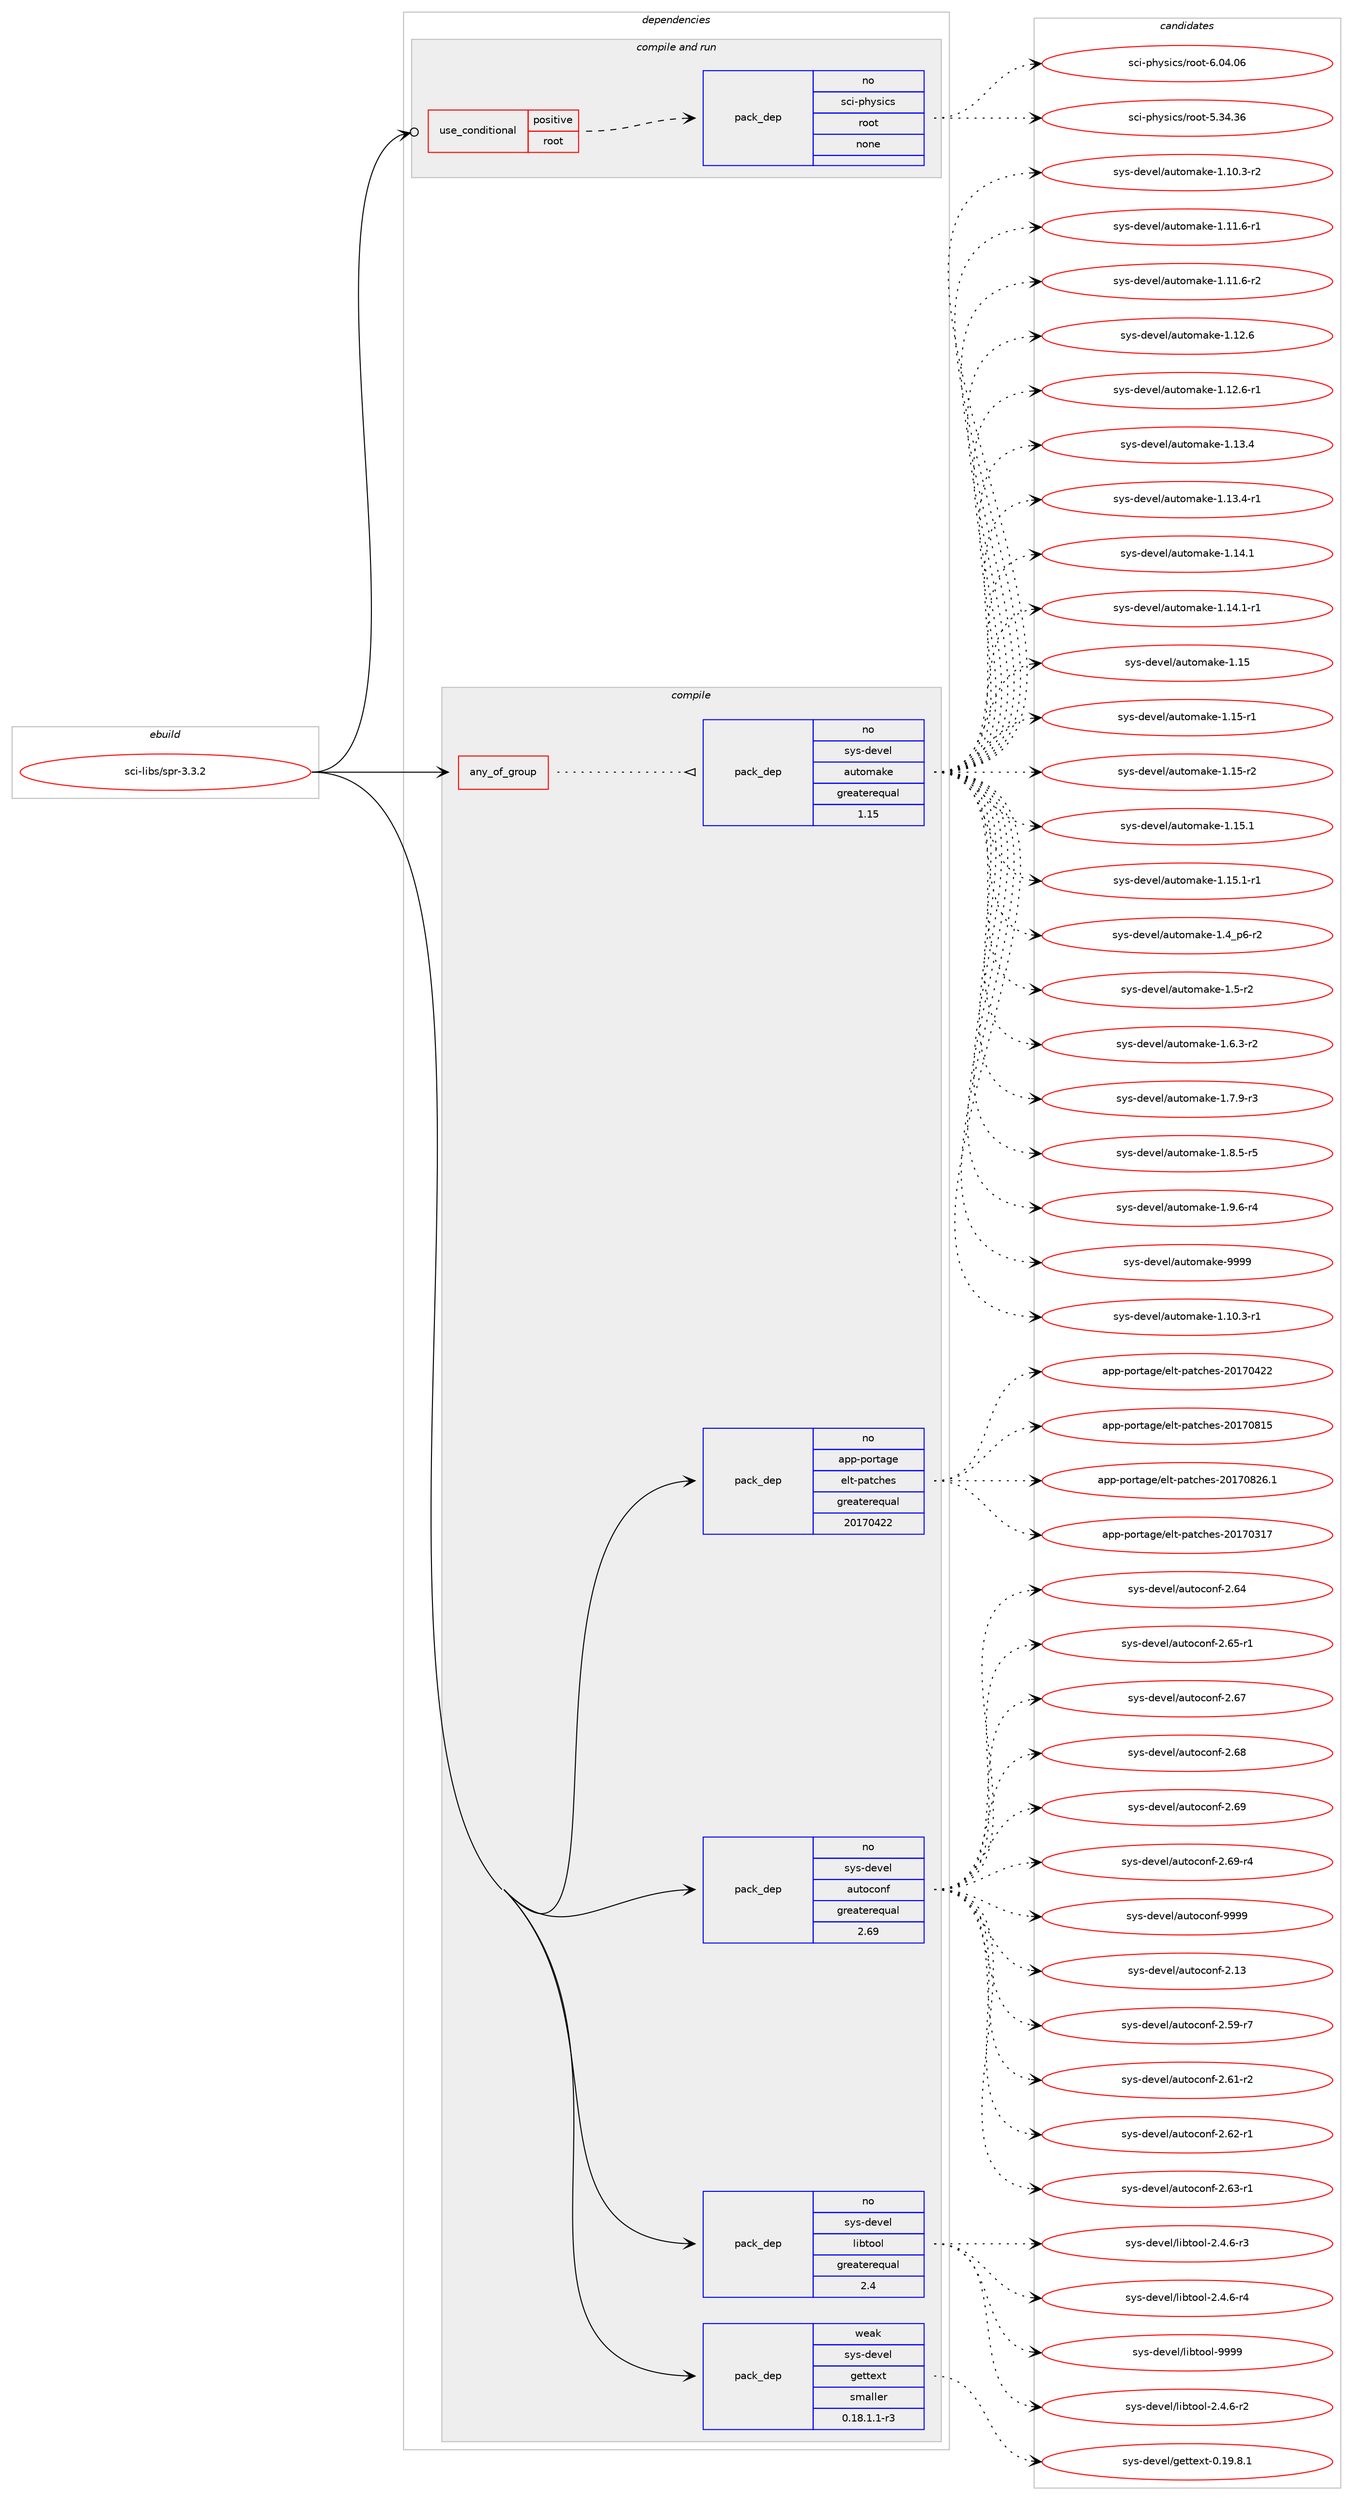 digraph prolog {

# *************
# Graph options
# *************

newrank=true;
concentrate=true;
compound=true;
graph [rankdir=LR,fontname=Helvetica,fontsize=10,ranksep=1.5];#, ranksep=2.5, nodesep=0.2];
edge  [arrowhead=vee];
node  [fontname=Helvetica,fontsize=10];

# **********
# The ebuild
# **********

subgraph cluster_leftcol {
color=gray;
rank=same;
label=<<i>ebuild</i>>;
id [label="sci-libs/spr-3.3.2", color=red, width=4, href="../sci-libs/spr-3.3.2.svg"];
}

# ****************
# The dependencies
# ****************

subgraph cluster_midcol {
color=gray;
label=<<i>dependencies</i>>;
subgraph cluster_compile {
fillcolor="#eeeeee";
style=filled;
label=<<i>compile</i>>;
subgraph any7680 {
dependency454054 [label=<<TABLE BORDER="0" CELLBORDER="1" CELLSPACING="0" CELLPADDING="4"><TR><TD CELLPADDING="10">any_of_group</TD></TR></TABLE>>, shape=none, color=red];subgraph pack334978 {
dependency454055 [label=<<TABLE BORDER="0" CELLBORDER="1" CELLSPACING="0" CELLPADDING="4" WIDTH="220"><TR><TD ROWSPAN="6" CELLPADDING="30">pack_dep</TD></TR><TR><TD WIDTH="110">no</TD></TR><TR><TD>sys-devel</TD></TR><TR><TD>automake</TD></TR><TR><TD>greaterequal</TD></TR><TR><TD>1.15</TD></TR></TABLE>>, shape=none, color=blue];
}
dependency454054:e -> dependency454055:w [weight=20,style="dotted",arrowhead="oinv"];
}
id:e -> dependency454054:w [weight=20,style="solid",arrowhead="vee"];
subgraph pack334979 {
dependency454056 [label=<<TABLE BORDER="0" CELLBORDER="1" CELLSPACING="0" CELLPADDING="4" WIDTH="220"><TR><TD ROWSPAN="6" CELLPADDING="30">pack_dep</TD></TR><TR><TD WIDTH="110">no</TD></TR><TR><TD>app-portage</TD></TR><TR><TD>elt-patches</TD></TR><TR><TD>greaterequal</TD></TR><TR><TD>20170422</TD></TR></TABLE>>, shape=none, color=blue];
}
id:e -> dependency454056:w [weight=20,style="solid",arrowhead="vee"];
subgraph pack334980 {
dependency454057 [label=<<TABLE BORDER="0" CELLBORDER="1" CELLSPACING="0" CELLPADDING="4" WIDTH="220"><TR><TD ROWSPAN="6" CELLPADDING="30">pack_dep</TD></TR><TR><TD WIDTH="110">no</TD></TR><TR><TD>sys-devel</TD></TR><TR><TD>autoconf</TD></TR><TR><TD>greaterequal</TD></TR><TR><TD>2.69</TD></TR></TABLE>>, shape=none, color=blue];
}
id:e -> dependency454057:w [weight=20,style="solid",arrowhead="vee"];
subgraph pack334981 {
dependency454058 [label=<<TABLE BORDER="0" CELLBORDER="1" CELLSPACING="0" CELLPADDING="4" WIDTH="220"><TR><TD ROWSPAN="6" CELLPADDING="30">pack_dep</TD></TR><TR><TD WIDTH="110">no</TD></TR><TR><TD>sys-devel</TD></TR><TR><TD>libtool</TD></TR><TR><TD>greaterequal</TD></TR><TR><TD>2.4</TD></TR></TABLE>>, shape=none, color=blue];
}
id:e -> dependency454058:w [weight=20,style="solid",arrowhead="vee"];
subgraph pack334982 {
dependency454059 [label=<<TABLE BORDER="0" CELLBORDER="1" CELLSPACING="0" CELLPADDING="4" WIDTH="220"><TR><TD ROWSPAN="6" CELLPADDING="30">pack_dep</TD></TR><TR><TD WIDTH="110">weak</TD></TR><TR><TD>sys-devel</TD></TR><TR><TD>gettext</TD></TR><TR><TD>smaller</TD></TR><TR><TD>0.18.1.1-r3</TD></TR></TABLE>>, shape=none, color=blue];
}
id:e -> dependency454059:w [weight=20,style="solid",arrowhead="vee"];
}
subgraph cluster_compileandrun {
fillcolor="#eeeeee";
style=filled;
label=<<i>compile and run</i>>;
subgraph cond111147 {
dependency454060 [label=<<TABLE BORDER="0" CELLBORDER="1" CELLSPACING="0" CELLPADDING="4"><TR><TD ROWSPAN="3" CELLPADDING="10">use_conditional</TD></TR><TR><TD>positive</TD></TR><TR><TD>root</TD></TR></TABLE>>, shape=none, color=red];
subgraph pack334983 {
dependency454061 [label=<<TABLE BORDER="0" CELLBORDER="1" CELLSPACING="0" CELLPADDING="4" WIDTH="220"><TR><TD ROWSPAN="6" CELLPADDING="30">pack_dep</TD></TR><TR><TD WIDTH="110">no</TD></TR><TR><TD>sci-physics</TD></TR><TR><TD>root</TD></TR><TR><TD>none</TD></TR><TR><TD></TD></TR></TABLE>>, shape=none, color=blue];
}
dependency454060:e -> dependency454061:w [weight=20,style="dashed",arrowhead="vee"];
}
id:e -> dependency454060:w [weight=20,style="solid",arrowhead="odotvee"];
}
subgraph cluster_run {
fillcolor="#eeeeee";
style=filled;
label=<<i>run</i>>;
}
}

# **************
# The candidates
# **************

subgraph cluster_choices {
rank=same;
color=gray;
label=<<i>candidates</i>>;

subgraph choice334978 {
color=black;
nodesep=1;
choice11512111545100101118101108479711711611110997107101454946494846514511449 [label="sys-devel/automake-1.10.3-r1", color=red, width=4,href="../sys-devel/automake-1.10.3-r1.svg"];
choice11512111545100101118101108479711711611110997107101454946494846514511450 [label="sys-devel/automake-1.10.3-r2", color=red, width=4,href="../sys-devel/automake-1.10.3-r2.svg"];
choice11512111545100101118101108479711711611110997107101454946494946544511449 [label="sys-devel/automake-1.11.6-r1", color=red, width=4,href="../sys-devel/automake-1.11.6-r1.svg"];
choice11512111545100101118101108479711711611110997107101454946494946544511450 [label="sys-devel/automake-1.11.6-r2", color=red, width=4,href="../sys-devel/automake-1.11.6-r2.svg"];
choice1151211154510010111810110847971171161111099710710145494649504654 [label="sys-devel/automake-1.12.6", color=red, width=4,href="../sys-devel/automake-1.12.6.svg"];
choice11512111545100101118101108479711711611110997107101454946495046544511449 [label="sys-devel/automake-1.12.6-r1", color=red, width=4,href="../sys-devel/automake-1.12.6-r1.svg"];
choice1151211154510010111810110847971171161111099710710145494649514652 [label="sys-devel/automake-1.13.4", color=red, width=4,href="../sys-devel/automake-1.13.4.svg"];
choice11512111545100101118101108479711711611110997107101454946495146524511449 [label="sys-devel/automake-1.13.4-r1", color=red, width=4,href="../sys-devel/automake-1.13.4-r1.svg"];
choice1151211154510010111810110847971171161111099710710145494649524649 [label="sys-devel/automake-1.14.1", color=red, width=4,href="../sys-devel/automake-1.14.1.svg"];
choice11512111545100101118101108479711711611110997107101454946495246494511449 [label="sys-devel/automake-1.14.1-r1", color=red, width=4,href="../sys-devel/automake-1.14.1-r1.svg"];
choice115121115451001011181011084797117116111109971071014549464953 [label="sys-devel/automake-1.15", color=red, width=4,href="../sys-devel/automake-1.15.svg"];
choice1151211154510010111810110847971171161111099710710145494649534511449 [label="sys-devel/automake-1.15-r1", color=red, width=4,href="../sys-devel/automake-1.15-r1.svg"];
choice1151211154510010111810110847971171161111099710710145494649534511450 [label="sys-devel/automake-1.15-r2", color=red, width=4,href="../sys-devel/automake-1.15-r2.svg"];
choice1151211154510010111810110847971171161111099710710145494649534649 [label="sys-devel/automake-1.15.1", color=red, width=4,href="../sys-devel/automake-1.15.1.svg"];
choice11512111545100101118101108479711711611110997107101454946495346494511449 [label="sys-devel/automake-1.15.1-r1", color=red, width=4,href="../sys-devel/automake-1.15.1-r1.svg"];
choice115121115451001011181011084797117116111109971071014549465295112544511450 [label="sys-devel/automake-1.4_p6-r2", color=red, width=4,href="../sys-devel/automake-1.4_p6-r2.svg"];
choice11512111545100101118101108479711711611110997107101454946534511450 [label="sys-devel/automake-1.5-r2", color=red, width=4,href="../sys-devel/automake-1.5-r2.svg"];
choice115121115451001011181011084797117116111109971071014549465446514511450 [label="sys-devel/automake-1.6.3-r2", color=red, width=4,href="../sys-devel/automake-1.6.3-r2.svg"];
choice115121115451001011181011084797117116111109971071014549465546574511451 [label="sys-devel/automake-1.7.9-r3", color=red, width=4,href="../sys-devel/automake-1.7.9-r3.svg"];
choice115121115451001011181011084797117116111109971071014549465646534511453 [label="sys-devel/automake-1.8.5-r5", color=red, width=4,href="../sys-devel/automake-1.8.5-r5.svg"];
choice115121115451001011181011084797117116111109971071014549465746544511452 [label="sys-devel/automake-1.9.6-r4", color=red, width=4,href="../sys-devel/automake-1.9.6-r4.svg"];
choice115121115451001011181011084797117116111109971071014557575757 [label="sys-devel/automake-9999", color=red, width=4,href="../sys-devel/automake-9999.svg"];
dependency454055:e -> choice11512111545100101118101108479711711611110997107101454946494846514511449:w [style=dotted,weight="100"];
dependency454055:e -> choice11512111545100101118101108479711711611110997107101454946494846514511450:w [style=dotted,weight="100"];
dependency454055:e -> choice11512111545100101118101108479711711611110997107101454946494946544511449:w [style=dotted,weight="100"];
dependency454055:e -> choice11512111545100101118101108479711711611110997107101454946494946544511450:w [style=dotted,weight="100"];
dependency454055:e -> choice1151211154510010111810110847971171161111099710710145494649504654:w [style=dotted,weight="100"];
dependency454055:e -> choice11512111545100101118101108479711711611110997107101454946495046544511449:w [style=dotted,weight="100"];
dependency454055:e -> choice1151211154510010111810110847971171161111099710710145494649514652:w [style=dotted,weight="100"];
dependency454055:e -> choice11512111545100101118101108479711711611110997107101454946495146524511449:w [style=dotted,weight="100"];
dependency454055:e -> choice1151211154510010111810110847971171161111099710710145494649524649:w [style=dotted,weight="100"];
dependency454055:e -> choice11512111545100101118101108479711711611110997107101454946495246494511449:w [style=dotted,weight="100"];
dependency454055:e -> choice115121115451001011181011084797117116111109971071014549464953:w [style=dotted,weight="100"];
dependency454055:e -> choice1151211154510010111810110847971171161111099710710145494649534511449:w [style=dotted,weight="100"];
dependency454055:e -> choice1151211154510010111810110847971171161111099710710145494649534511450:w [style=dotted,weight="100"];
dependency454055:e -> choice1151211154510010111810110847971171161111099710710145494649534649:w [style=dotted,weight="100"];
dependency454055:e -> choice11512111545100101118101108479711711611110997107101454946495346494511449:w [style=dotted,weight="100"];
dependency454055:e -> choice115121115451001011181011084797117116111109971071014549465295112544511450:w [style=dotted,weight="100"];
dependency454055:e -> choice11512111545100101118101108479711711611110997107101454946534511450:w [style=dotted,weight="100"];
dependency454055:e -> choice115121115451001011181011084797117116111109971071014549465446514511450:w [style=dotted,weight="100"];
dependency454055:e -> choice115121115451001011181011084797117116111109971071014549465546574511451:w [style=dotted,weight="100"];
dependency454055:e -> choice115121115451001011181011084797117116111109971071014549465646534511453:w [style=dotted,weight="100"];
dependency454055:e -> choice115121115451001011181011084797117116111109971071014549465746544511452:w [style=dotted,weight="100"];
dependency454055:e -> choice115121115451001011181011084797117116111109971071014557575757:w [style=dotted,weight="100"];
}
subgraph choice334979 {
color=black;
nodesep=1;
choice97112112451121111141169710310147101108116451129711699104101115455048495548514955 [label="app-portage/elt-patches-20170317", color=red, width=4,href="../app-portage/elt-patches-20170317.svg"];
choice97112112451121111141169710310147101108116451129711699104101115455048495548525050 [label="app-portage/elt-patches-20170422", color=red, width=4,href="../app-portage/elt-patches-20170422.svg"];
choice97112112451121111141169710310147101108116451129711699104101115455048495548564953 [label="app-portage/elt-patches-20170815", color=red, width=4,href="../app-portage/elt-patches-20170815.svg"];
choice971121124511211111411697103101471011081164511297116991041011154550484955485650544649 [label="app-portage/elt-patches-20170826.1", color=red, width=4,href="../app-portage/elt-patches-20170826.1.svg"];
dependency454056:e -> choice97112112451121111141169710310147101108116451129711699104101115455048495548514955:w [style=dotted,weight="100"];
dependency454056:e -> choice97112112451121111141169710310147101108116451129711699104101115455048495548525050:w [style=dotted,weight="100"];
dependency454056:e -> choice97112112451121111141169710310147101108116451129711699104101115455048495548564953:w [style=dotted,weight="100"];
dependency454056:e -> choice971121124511211111411697103101471011081164511297116991041011154550484955485650544649:w [style=dotted,weight="100"];
}
subgraph choice334980 {
color=black;
nodesep=1;
choice115121115451001011181011084797117116111991111101024550464951 [label="sys-devel/autoconf-2.13", color=red, width=4,href="../sys-devel/autoconf-2.13.svg"];
choice1151211154510010111810110847971171161119911111010245504653574511455 [label="sys-devel/autoconf-2.59-r7", color=red, width=4,href="../sys-devel/autoconf-2.59-r7.svg"];
choice1151211154510010111810110847971171161119911111010245504654494511450 [label="sys-devel/autoconf-2.61-r2", color=red, width=4,href="../sys-devel/autoconf-2.61-r2.svg"];
choice1151211154510010111810110847971171161119911111010245504654504511449 [label="sys-devel/autoconf-2.62-r1", color=red, width=4,href="../sys-devel/autoconf-2.62-r1.svg"];
choice1151211154510010111810110847971171161119911111010245504654514511449 [label="sys-devel/autoconf-2.63-r1", color=red, width=4,href="../sys-devel/autoconf-2.63-r1.svg"];
choice115121115451001011181011084797117116111991111101024550465452 [label="sys-devel/autoconf-2.64", color=red, width=4,href="../sys-devel/autoconf-2.64.svg"];
choice1151211154510010111810110847971171161119911111010245504654534511449 [label="sys-devel/autoconf-2.65-r1", color=red, width=4,href="../sys-devel/autoconf-2.65-r1.svg"];
choice115121115451001011181011084797117116111991111101024550465455 [label="sys-devel/autoconf-2.67", color=red, width=4,href="../sys-devel/autoconf-2.67.svg"];
choice115121115451001011181011084797117116111991111101024550465456 [label="sys-devel/autoconf-2.68", color=red, width=4,href="../sys-devel/autoconf-2.68.svg"];
choice115121115451001011181011084797117116111991111101024550465457 [label="sys-devel/autoconf-2.69", color=red, width=4,href="../sys-devel/autoconf-2.69.svg"];
choice1151211154510010111810110847971171161119911111010245504654574511452 [label="sys-devel/autoconf-2.69-r4", color=red, width=4,href="../sys-devel/autoconf-2.69-r4.svg"];
choice115121115451001011181011084797117116111991111101024557575757 [label="sys-devel/autoconf-9999", color=red, width=4,href="../sys-devel/autoconf-9999.svg"];
dependency454057:e -> choice115121115451001011181011084797117116111991111101024550464951:w [style=dotted,weight="100"];
dependency454057:e -> choice1151211154510010111810110847971171161119911111010245504653574511455:w [style=dotted,weight="100"];
dependency454057:e -> choice1151211154510010111810110847971171161119911111010245504654494511450:w [style=dotted,weight="100"];
dependency454057:e -> choice1151211154510010111810110847971171161119911111010245504654504511449:w [style=dotted,weight="100"];
dependency454057:e -> choice1151211154510010111810110847971171161119911111010245504654514511449:w [style=dotted,weight="100"];
dependency454057:e -> choice115121115451001011181011084797117116111991111101024550465452:w [style=dotted,weight="100"];
dependency454057:e -> choice1151211154510010111810110847971171161119911111010245504654534511449:w [style=dotted,weight="100"];
dependency454057:e -> choice115121115451001011181011084797117116111991111101024550465455:w [style=dotted,weight="100"];
dependency454057:e -> choice115121115451001011181011084797117116111991111101024550465456:w [style=dotted,weight="100"];
dependency454057:e -> choice115121115451001011181011084797117116111991111101024550465457:w [style=dotted,weight="100"];
dependency454057:e -> choice1151211154510010111810110847971171161119911111010245504654574511452:w [style=dotted,weight="100"];
dependency454057:e -> choice115121115451001011181011084797117116111991111101024557575757:w [style=dotted,weight="100"];
}
subgraph choice334981 {
color=black;
nodesep=1;
choice1151211154510010111810110847108105981161111111084550465246544511450 [label="sys-devel/libtool-2.4.6-r2", color=red, width=4,href="../sys-devel/libtool-2.4.6-r2.svg"];
choice1151211154510010111810110847108105981161111111084550465246544511451 [label="sys-devel/libtool-2.4.6-r3", color=red, width=4,href="../sys-devel/libtool-2.4.6-r3.svg"];
choice1151211154510010111810110847108105981161111111084550465246544511452 [label="sys-devel/libtool-2.4.6-r4", color=red, width=4,href="../sys-devel/libtool-2.4.6-r4.svg"];
choice1151211154510010111810110847108105981161111111084557575757 [label="sys-devel/libtool-9999", color=red, width=4,href="../sys-devel/libtool-9999.svg"];
dependency454058:e -> choice1151211154510010111810110847108105981161111111084550465246544511450:w [style=dotted,weight="100"];
dependency454058:e -> choice1151211154510010111810110847108105981161111111084550465246544511451:w [style=dotted,weight="100"];
dependency454058:e -> choice1151211154510010111810110847108105981161111111084550465246544511452:w [style=dotted,weight="100"];
dependency454058:e -> choice1151211154510010111810110847108105981161111111084557575757:w [style=dotted,weight="100"];
}
subgraph choice334982 {
color=black;
nodesep=1;
choice1151211154510010111810110847103101116116101120116454846495746564649 [label="sys-devel/gettext-0.19.8.1", color=red, width=4,href="../sys-devel/gettext-0.19.8.1.svg"];
dependency454059:e -> choice1151211154510010111810110847103101116116101120116454846495746564649:w [style=dotted,weight="100"];
}
subgraph choice334983 {
color=black;
nodesep=1;
choice115991054511210412111510599115471141111111164553465152465154 [label="sci-physics/root-5.34.36", color=red, width=4,href="../sci-physics/root-5.34.36.svg"];
choice115991054511210412111510599115471141111111164554464852464854 [label="sci-physics/root-6.04.06", color=red, width=4,href="../sci-physics/root-6.04.06.svg"];
dependency454061:e -> choice115991054511210412111510599115471141111111164553465152465154:w [style=dotted,weight="100"];
dependency454061:e -> choice115991054511210412111510599115471141111111164554464852464854:w [style=dotted,weight="100"];
}
}

}
